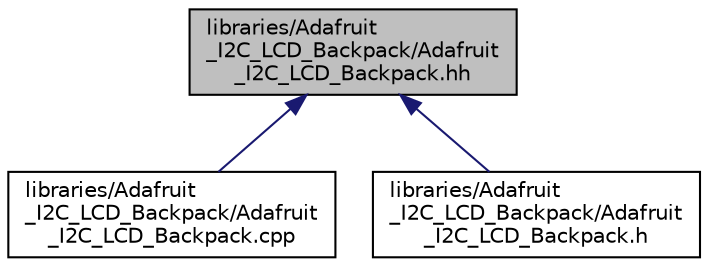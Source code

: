 digraph "libraries/Adafruit_I2C_LCD_Backpack/Adafruit_I2C_LCD_Backpack.hh"
{
  edge [fontname="Helvetica",fontsize="10",labelfontname="Helvetica",labelfontsize="10"];
  node [fontname="Helvetica",fontsize="10",shape=record];
  Node1 [label="libraries/Adafruit\l_I2C_LCD_Backpack/Adafruit\l_I2C_LCD_Backpack.hh",height=0.2,width=0.4,color="black", fillcolor="grey75", style="filled", fontcolor="black"];
  Node1 -> Node2 [dir="back",color="midnightblue",fontsize="10",style="solid",fontname="Helvetica"];
  Node2 [label="libraries/Adafruit\l_I2C_LCD_Backpack/Adafruit\l_I2C_LCD_Backpack.cpp",height=0.2,width=0.4,color="black", fillcolor="white", style="filled",URL="$d3/da6/Adafruit__I2C__LCD__Backpack_8cpp.html"];
  Node1 -> Node3 [dir="back",color="midnightblue",fontsize="10",style="solid",fontname="Helvetica"];
  Node3 [label="libraries/Adafruit\l_I2C_LCD_Backpack/Adafruit\l_I2C_LCD_Backpack.h",height=0.2,width=0.4,color="black", fillcolor="white", style="filled",URL="$d1/d9a/Adafruit__I2C__LCD__Backpack_8h.html"];
}
